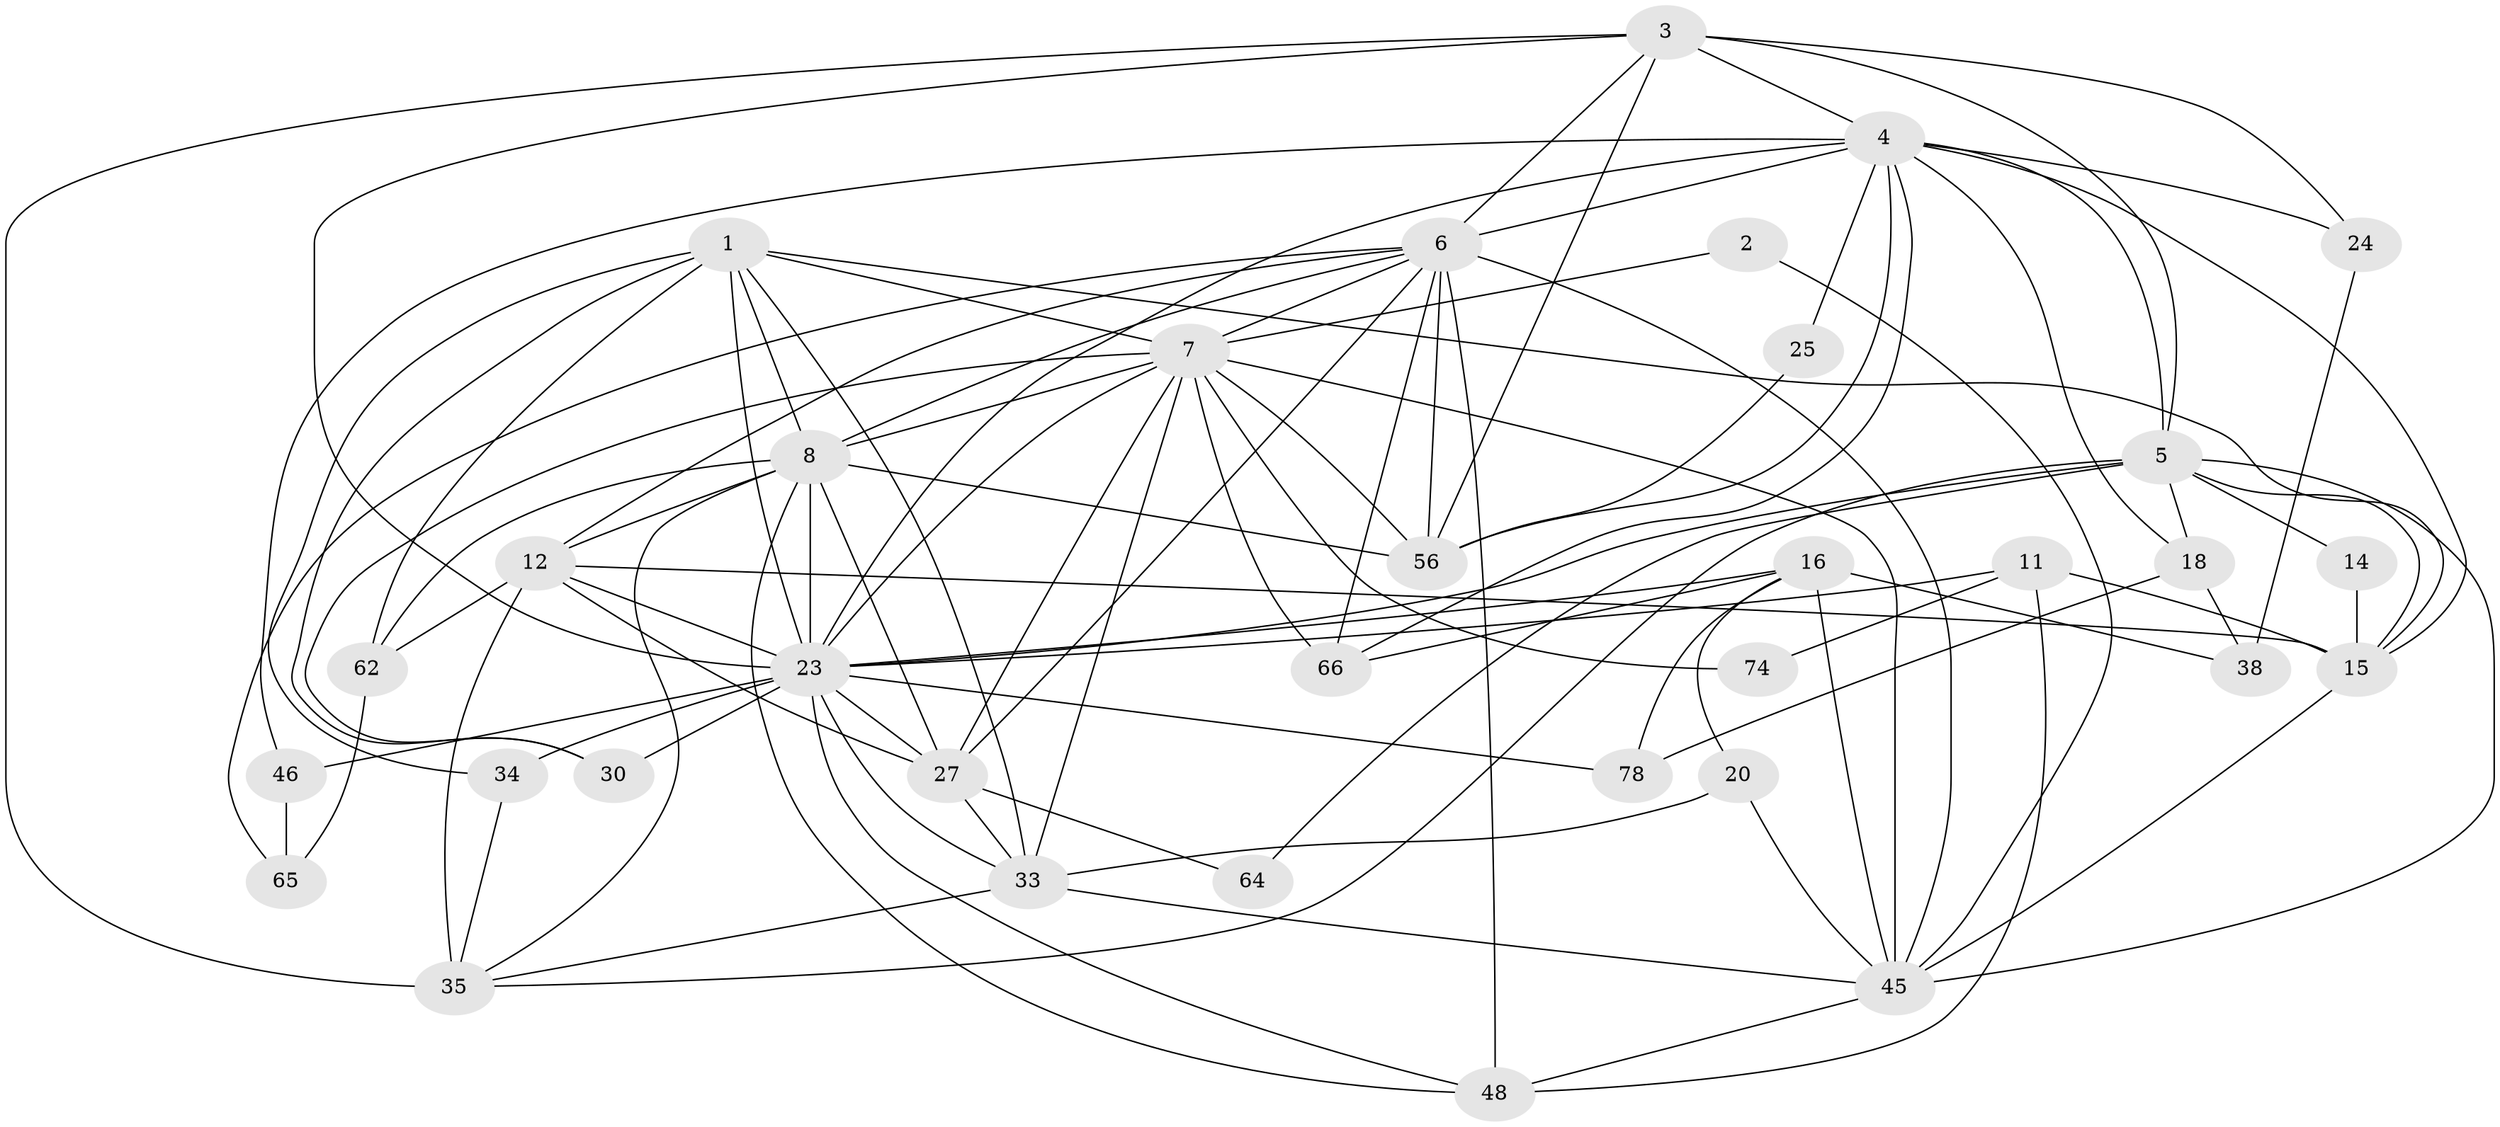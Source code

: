 // original degree distribution, {3: 0.38372093023255816, 2: 0.08139534883720931, 7: 0.05813953488372093, 9: 0.011627906976744186, 5: 0.1511627906976744, 4: 0.2441860465116279, 6: 0.05813953488372093, 8: 0.011627906976744186}
// Generated by graph-tools (version 1.1) at 2025/18/03/04/25 18:18:44]
// undirected, 34 vertices, 97 edges
graph export_dot {
graph [start="1"]
  node [color=gray90,style=filled];
  1 [super="+31+52"];
  2;
  3 [super="+47+10+60"];
  4 [super="+13+29"];
  5 [super="+82+40+17+69"];
  6 [super="+76+39+75"];
  7 [super="+83+51+9+32+22"];
  8 [super="+43+19+21"];
  11 [super="+55"];
  12 [super="+50+72"];
  14;
  15 [super="+71"];
  16 [super="+79"];
  18 [super="+70"];
  20;
  23 [super="+68+81+59+26+28"];
  24;
  25;
  27 [super="+36"];
  30;
  33;
  34;
  35 [super="+37+44"];
  38;
  45 [super="+57+54"];
  46;
  48 [super="+61"];
  56 [super="+77+73"];
  62;
  64;
  65;
  66;
  74;
  78;
  1 -- 30;
  1 -- 34;
  1 -- 7;
  1 -- 33;
  1 -- 23 [weight=2];
  1 -- 62;
  1 -- 15;
  1 -- 8;
  2 -- 7;
  2 -- 45;
  3 -- 35 [weight=2];
  3 -- 56;
  3 -- 6;
  3 -- 24;
  3 -- 5 [weight=2];
  3 -- 23 [weight=2];
  3 -- 4 [weight=2];
  4 -- 23 [weight=2];
  4 -- 56 [weight=2];
  4 -- 46;
  4 -- 15;
  4 -- 66;
  4 -- 5 [weight=2];
  4 -- 6;
  4 -- 18;
  4 -- 24;
  4 -- 25;
  5 -- 64;
  5 -- 15;
  5 -- 35;
  5 -- 45 [weight=2];
  5 -- 14;
  5 -- 23;
  5 -- 18;
  6 -- 7;
  6 -- 65;
  6 -- 66;
  6 -- 56;
  6 -- 27;
  6 -- 48;
  6 -- 12;
  6 -- 45 [weight=2];
  6 -- 8;
  7 -- 33;
  7 -- 74;
  7 -- 23 [weight=2];
  7 -- 66;
  7 -- 56;
  7 -- 30;
  7 -- 8;
  7 -- 27;
  7 -- 45 [weight=2];
  8 -- 62;
  8 -- 35;
  8 -- 56 [weight=2];
  8 -- 12;
  8 -- 23;
  8 -- 48;
  8 -- 27;
  11 -- 74 [weight=2];
  11 -- 48;
  11 -- 23;
  11 -- 15;
  12 -- 62;
  12 -- 15;
  12 -- 27;
  12 -- 35 [weight=2];
  12 -- 23;
  14 -- 15;
  15 -- 45;
  16 -- 45;
  16 -- 78;
  16 -- 38;
  16 -- 66;
  16 -- 20;
  16 -- 23;
  18 -- 38;
  18 -- 78;
  20 -- 33;
  20 -- 45;
  23 -- 46 [weight=2];
  23 -- 33;
  23 -- 34;
  23 -- 48 [weight=2];
  23 -- 27;
  23 -- 30;
  23 -- 78;
  24 -- 38;
  25 -- 56;
  27 -- 64;
  27 -- 33;
  33 -- 35;
  33 -- 45;
  34 -- 35;
  45 -- 48 [weight=2];
  46 -- 65;
  62 -- 65;
}
